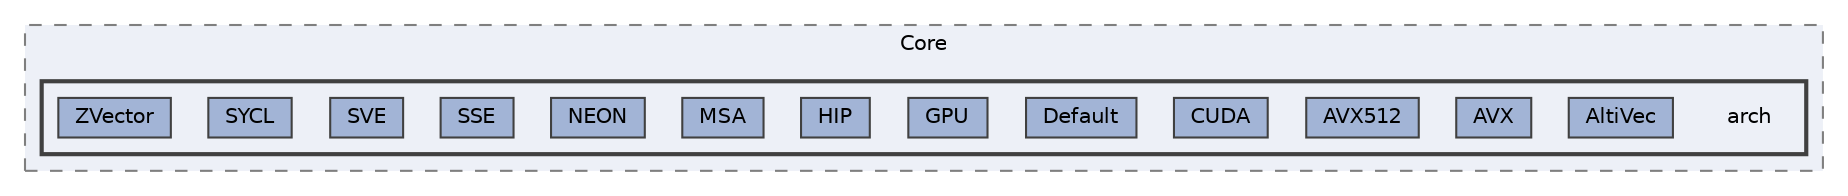 digraph "nuli-avionics-flight-software/platformio_nuli_avionics_flight_software/include/Eigen/src/Core/arch"
{
 // LATEX_PDF_SIZE
  bgcolor="transparent";
  edge [fontname=Helvetica,fontsize=10,labelfontname=Helvetica,labelfontsize=10];
  node [fontname=Helvetica,fontsize=10,shape=box,height=0.2,width=0.4];
  compound=true
  subgraph clusterdir_a9def15a0c9b9d0ea9468bff66cc7c8c {
    graph [ bgcolor="#edf0f7", pencolor="grey50", label="Core", fontname=Helvetica,fontsize=10 style="filled,dashed", URL="dir_a9def15a0c9b9d0ea9468bff66cc7c8c.html",tooltip=""]
  subgraph clusterdir_bd19d053d7f0455d951dd92572a22148 {
    graph [ bgcolor="#edf0f7", pencolor="grey25", label="", fontname=Helvetica,fontsize=10 style="filled,bold", URL="dir_bd19d053d7f0455d951dd92572a22148.html",tooltip=""]
    dir_bd19d053d7f0455d951dd92572a22148 [shape=plaintext, label="arch"];
  dir_f32248760f15aba23a7b3d77bab3aa82 [label="AltiVec", fillcolor="#a2b4d6", color="grey25", style="filled", URL="dir_f32248760f15aba23a7b3d77bab3aa82.html",tooltip=""];
  dir_aa3075d0f078e9326de902c93a58bd7f [label="AVX", fillcolor="#a2b4d6", color="grey25", style="filled", URL="dir_aa3075d0f078e9326de902c93a58bd7f.html",tooltip=""];
  dir_aa2a1448cdae79591e8d2941bc697cb6 [label="AVX512", fillcolor="#a2b4d6", color="grey25", style="filled", URL="dir_aa2a1448cdae79591e8d2941bc697cb6.html",tooltip=""];
  dir_cecb68208cafd047237e36a7fdd434fc [label="CUDA", fillcolor="#a2b4d6", color="grey25", style="filled", URL="dir_cecb68208cafd047237e36a7fdd434fc.html",tooltip=""];
  dir_c76c5acb1f4521ed5b64bd4c544a4c32 [label="Default", fillcolor="#a2b4d6", color="grey25", style="filled", URL="dir_c76c5acb1f4521ed5b64bd4c544a4c32.html",tooltip=""];
  dir_2383944cb355620b4622bee03389a41b [label="GPU", fillcolor="#a2b4d6", color="grey25", style="filled", URL="dir_2383944cb355620b4622bee03389a41b.html",tooltip=""];
  dir_97be30f64eb6ff2c0f9463f677147250 [label="HIP", fillcolor="#a2b4d6", color="grey25", style="filled", URL="dir_97be30f64eb6ff2c0f9463f677147250.html",tooltip=""];
  dir_1df3ff26d8c71e845561bf9b28fb21e1 [label="MSA", fillcolor="#a2b4d6", color="grey25", style="filled", URL="dir_1df3ff26d8c71e845561bf9b28fb21e1.html",tooltip=""];
  dir_0d4102e3a80097d55af5dc293c06a9f6 [label="NEON", fillcolor="#a2b4d6", color="grey25", style="filled", URL="dir_0d4102e3a80097d55af5dc293c06a9f6.html",tooltip=""];
  dir_38f229f7bc40b4da654d977b451f7034 [label="SSE", fillcolor="#a2b4d6", color="grey25", style="filled", URL="dir_38f229f7bc40b4da654d977b451f7034.html",tooltip=""];
  dir_6b683395d9a03a19e561749ef877de04 [label="SVE", fillcolor="#a2b4d6", color="grey25", style="filled", URL="dir_6b683395d9a03a19e561749ef877de04.html",tooltip=""];
  dir_4954be50b79d8491811a95cba96912da [label="SYCL", fillcolor="#a2b4d6", color="grey25", style="filled", URL="dir_4954be50b79d8491811a95cba96912da.html",tooltip=""];
  dir_298810e6e2760de7f9e8f7b5753ac2a9 [label="ZVector", fillcolor="#a2b4d6", color="grey25", style="filled", URL="dir_298810e6e2760de7f9e8f7b5753ac2a9.html",tooltip=""];
  }
  }
}
